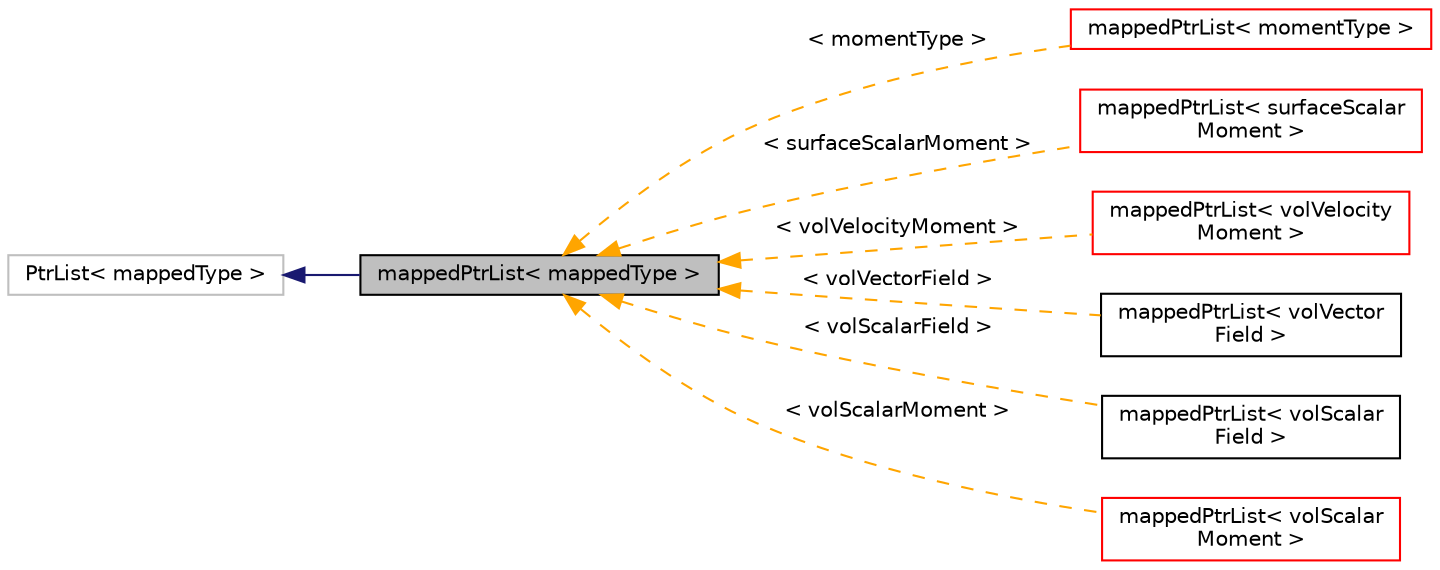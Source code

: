 digraph "mappedPtrList&lt; mappedType &gt;"
{
  bgcolor="transparent";
  edge [fontname="Helvetica",fontsize="10",labelfontname="Helvetica",labelfontsize="10"];
  node [fontname="Helvetica",fontsize="10",shape=record];
  rankdir="LR";
  Node0 [label="mappedPtrList\< mappedType \>",height=0.2,width=0.4,color="black", fillcolor="grey75", style="filled", fontcolor="black"];
  Node1 -> Node0 [dir="back",color="midnightblue",fontsize="10",style="solid",fontname="Helvetica"];
  Node1 [label="PtrList\< mappedType \>",height=0.2,width=0.4,color="grey75"];
  Node0 -> Node2 [dir="back",color="orange",fontsize="10",style="dashed",label=" \< momentType \>" ,fontname="Helvetica"];
  Node2 [label="mappedPtrList\< momentType \>",height=0.2,width=0.4,color="red",URL="$a01872.html"];
  Node0 -> Node7 [dir="back",color="orange",fontsize="10",style="dashed",label=" \< surfaceScalarMoment \>" ,fontname="Helvetica"];
  Node7 [label="mappedPtrList\< surfaceScalar\lMoment \>",height=0.2,width=0.4,color="red",URL="$a01872.html"];
  Node0 -> Node8 [dir="back",color="orange",fontsize="10",style="dashed",label=" \< volVelocityMoment \>" ,fontname="Helvetica"];
  Node8 [label="mappedPtrList\< volVelocity\lMoment \>",height=0.2,width=0.4,color="red",URL="$a01872.html"];
  Node0 -> Node9 [dir="back",color="orange",fontsize="10",style="dashed",label=" \< volVectorField \>" ,fontname="Helvetica"];
  Node9 [label="mappedPtrList\< volVector\lField \>",height=0.2,width=0.4,color="black",URL="$a01872.html"];
  Node0 -> Node10 [dir="back",color="orange",fontsize="10",style="dashed",label=" \< volScalarField \>" ,fontname="Helvetica"];
  Node10 [label="mappedPtrList\< volScalar\lField \>",height=0.2,width=0.4,color="black",URL="$a01872.html"];
  Node0 -> Node11 [dir="back",color="orange",fontsize="10",style="dashed",label=" \< volScalarMoment \>" ,fontname="Helvetica"];
  Node11 [label="mappedPtrList\< volScalar\lMoment \>",height=0.2,width=0.4,color="red",URL="$a01872.html"];
}

